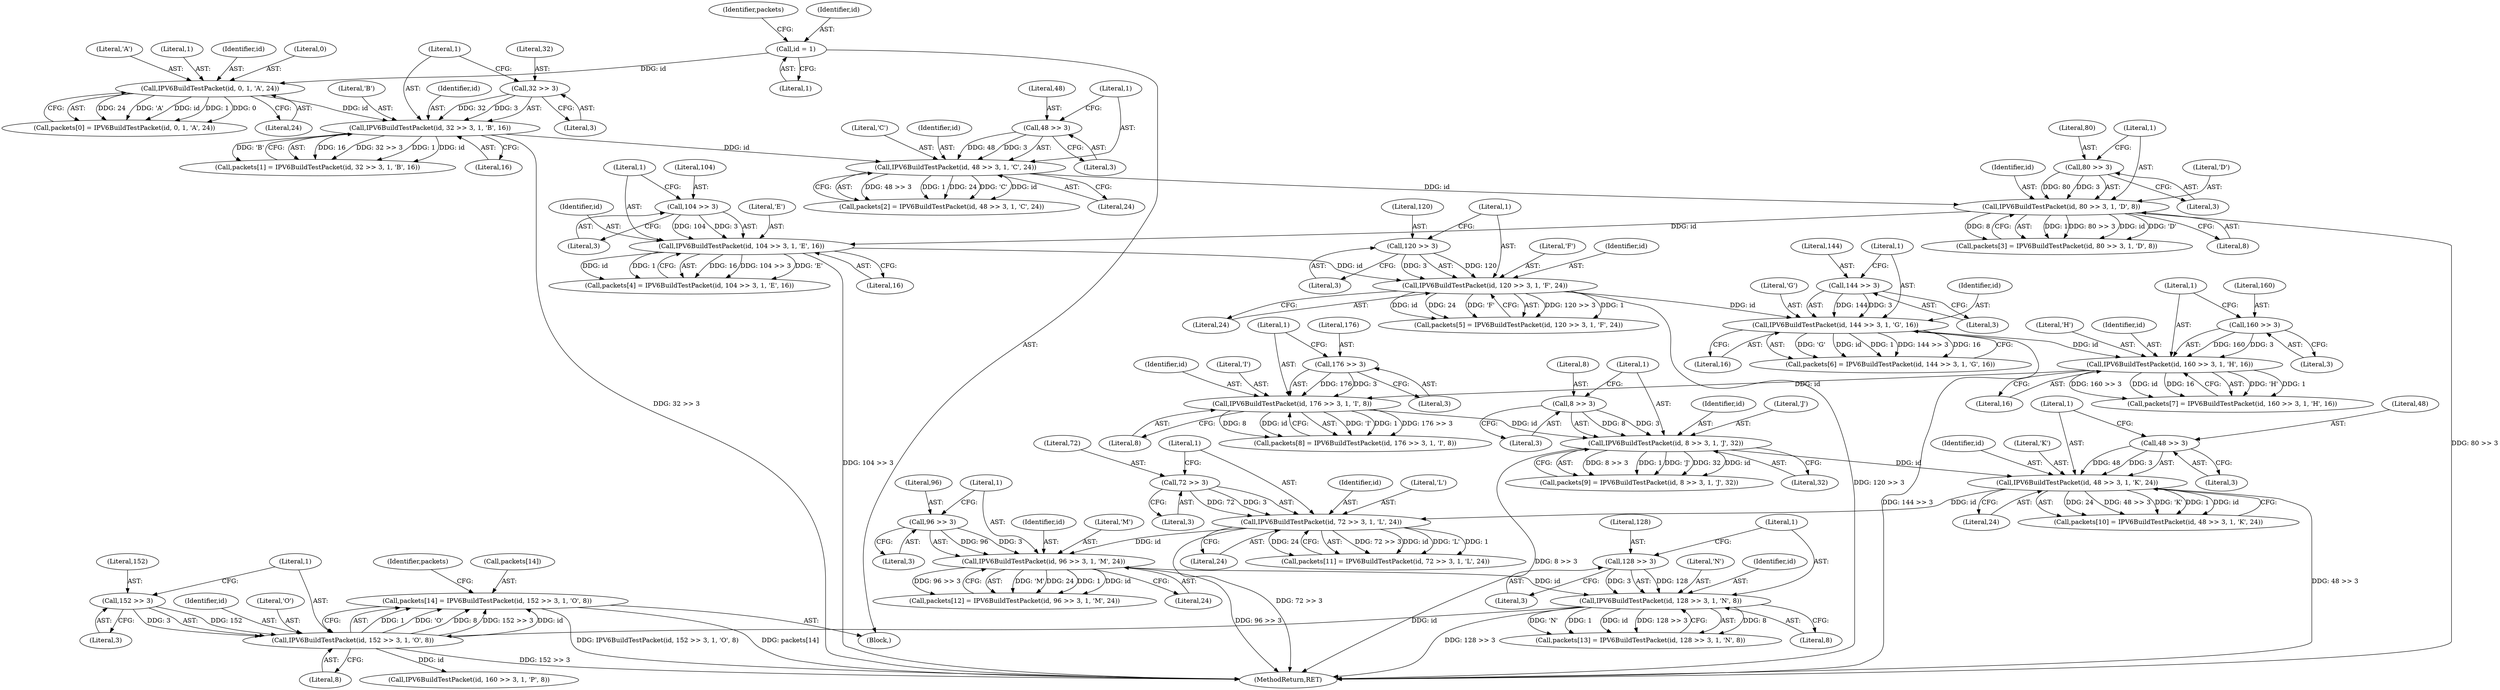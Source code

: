 digraph "0_suricata_4a04f814b15762eb446a5ead4d69d021512df6f8_14@array" {
"1000310" [label="(Call,packets[14] = IPV6BuildTestPacket(id, 152 >> 3, 1, 'O', 8))"];
"1000314" [label="(Call,IPV6BuildTestPacket(id, 152 >> 3, 1, 'O', 8))"];
"1000302" [label="(Call,IPV6BuildTestPacket(id, 128 >> 3, 1, 'N', 8))"];
"1000290" [label="(Call,IPV6BuildTestPacket(id, 96 >> 3, 1, 'M', 24))"];
"1000278" [label="(Call,IPV6BuildTestPacket(id, 72 >> 3, 1, 'L', 24))"];
"1000266" [label="(Call,IPV6BuildTestPacket(id, 48 >> 3, 1, 'K', 24))"];
"1000254" [label="(Call,IPV6BuildTestPacket(id, 8 >> 3, 1, 'J', 32))"];
"1000242" [label="(Call,IPV6BuildTestPacket(id, 176 >> 3, 1, 'I', 8))"];
"1000230" [label="(Call,IPV6BuildTestPacket(id, 160 >> 3, 1, 'H', 16))"];
"1000218" [label="(Call,IPV6BuildTestPacket(id, 144 >> 3, 1, 'G', 16))"];
"1000206" [label="(Call,IPV6BuildTestPacket(id, 120 >> 3, 1, 'F', 24))"];
"1000194" [label="(Call,IPV6BuildTestPacket(id, 104 >> 3, 1, 'E', 16))"];
"1000182" [label="(Call,IPV6BuildTestPacket(id, 80 >> 3, 1, 'D', 8))"];
"1000170" [label="(Call,IPV6BuildTestPacket(id, 48 >> 3, 1, 'C', 24))"];
"1000158" [label="(Call,IPV6BuildTestPacket(id, 32 >> 3, 1, 'B', 16))"];
"1000148" [label="(Call,IPV6BuildTestPacket(id, 0, 1, 'A', 24))"];
"1000135" [label="(Call,id = 1)"];
"1000160" [label="(Call,32 >> 3)"];
"1000172" [label="(Call,48 >> 3)"];
"1000184" [label="(Call,80 >> 3)"];
"1000196" [label="(Call,104 >> 3)"];
"1000208" [label="(Call,120 >> 3)"];
"1000220" [label="(Call,144 >> 3)"];
"1000232" [label="(Call,160 >> 3)"];
"1000244" [label="(Call,176 >> 3)"];
"1000256" [label="(Call,8 >> 3)"];
"1000268" [label="(Call,48 >> 3)"];
"1000280" [label="(Call,72 >> 3)"];
"1000292" [label="(Call,96 >> 3)"];
"1000304" [label="(Call,128 >> 3)"];
"1000316" [label="(Call,152 >> 3)"];
"1000283" [label="(Literal,1)"];
"1000224" [label="(Literal,'G')"];
"1000177" [label="(Literal,24)"];
"1000226" [label="(Call,packets[7] = IPV6BuildTestPacket(id, 160 >> 3, 1, 'H', 16))"];
"1000137" [label="(Literal,1)"];
"1000279" [label="(Identifier,id)"];
"1000166" [label="(Call,packets[2] = IPV6BuildTestPacket(id, 48 >> 3, 1, 'C', 24))"];
"1000257" [label="(Literal,8)"];
"1000187" [label="(Literal,1)"];
"1000250" [label="(Call,packets[9] = IPV6BuildTestPacket(id, 8 >> 3, 1, 'J', 32))"];
"1000272" [label="(Literal,'K')"];
"1000127" [label="(Block,)"];
"1000183" [label="(Identifier,id)"];
"1000201" [label="(Literal,16)"];
"1000302" [label="(Call,IPV6BuildTestPacket(id, 128 >> 3, 1, 'N', 8))"];
"1000213" [label="(Literal,24)"];
"1000233" [label="(Literal,160)"];
"1000135" [label="(Call,id = 1)"];
"1000260" [label="(Literal,'J')"];
"1000175" [label="(Literal,1)"];
"1000298" [label="(Call,packets[13] = IPV6BuildTestPacket(id, 128 >> 3, 1, 'N', 8))"];
"1000297" [label="(Literal,24)"];
"1000268" [label="(Call,48 >> 3)"];
"1000225" [label="(Literal,16)"];
"1000308" [label="(Literal,'N')"];
"1000188" [label="(Literal,'D')"];
"1000172" [label="(Call,48 >> 3)"];
"1000246" [label="(Literal,3)"];
"1000316" [label="(Call,152 >> 3)"];
"1000222" [label="(Literal,3)"];
"1000270" [label="(Literal,3)"];
"1000185" [label="(Literal,80)"];
"1000199" [label="(Literal,1)"];
"1000165" [label="(Literal,16)"];
"1000209" [label="(Literal,120)"];
"1000173" [label="(Literal,48)"];
"1000258" [label="(Literal,3)"];
"1000194" [label="(Call,IPV6BuildTestPacket(id, 104 >> 3, 1, 'E', 16))"];
"1000324" [label="(Identifier,packets)"];
"1000286" [label="(Call,packets[12] = IPV6BuildTestPacket(id, 96 >> 3, 1, 'M', 24))"];
"1000152" [label="(Literal,'A')"];
"1000212" [label="(Literal,'F')"];
"1000230" [label="(Call,IPV6BuildTestPacket(id, 160 >> 3, 1, 'H', 16))"];
"1000159" [label="(Identifier,id)"];
"1000198" [label="(Literal,3)"];
"1000261" [label="(Literal,32)"];
"1000140" [label="(Identifier,packets)"];
"1000162" [label="(Literal,3)"];
"1000144" [label="(Call,packets[0] = IPV6BuildTestPacket(id, 0, 1, 'A', 24))"];
"1000259" [label="(Literal,1)"];
"1000189" [label="(Literal,8)"];
"1000235" [label="(Literal,1)"];
"1000306" [label="(Literal,3)"];
"1000326" [label="(Call,IPV6BuildTestPacket(id, 160 >> 3, 1, 'P', 8))"];
"1000284" [label="(Literal,'L')"];
"1000242" [label="(Call,IPV6BuildTestPacket(id, 176 >> 3, 1, 'I', 8))"];
"1000245" [label="(Literal,176)"];
"1000282" [label="(Literal,3)"];
"1000148" [label="(Call,IPV6BuildTestPacket(id, 0, 1, 'A', 24))"];
"1000153" [label="(Literal,24)"];
"1000303" [label="(Identifier,id)"];
"1000232" [label="(Call,160 >> 3)"];
"1000154" [label="(Call,packets[1] = IPV6BuildTestPacket(id, 32 >> 3, 1, 'B', 16))"];
"1000305" [label="(Literal,128)"];
"1000151" [label="(Literal,1)"];
"1000190" [label="(Call,packets[4] = IPV6BuildTestPacket(id, 104 >> 3, 1, 'E', 16))"];
"1000161" [label="(Literal,32)"];
"1000267" [label="(Identifier,id)"];
"1000254" [label="(Call,IPV6BuildTestPacket(id, 8 >> 3, 1, 'J', 32))"];
"1000285" [label="(Literal,24)"];
"1000499" [label="(MethodReturn,RET)"];
"1000291" [label="(Identifier,id)"];
"1000200" [label="(Literal,'E')"];
"1000186" [label="(Literal,3)"];
"1000184" [label="(Call,80 >> 3)"];
"1000309" [label="(Literal,8)"];
"1000195" [label="(Identifier,id)"];
"1000314" [label="(Call,IPV6BuildTestPacket(id, 152 >> 3, 1, 'O', 8))"];
"1000292" [label="(Call,96 >> 3)"];
"1000269" [label="(Literal,48)"];
"1000315" [label="(Identifier,id)"];
"1000266" [label="(Call,IPV6BuildTestPacket(id, 48 >> 3, 1, 'K', 24))"];
"1000211" [label="(Literal,1)"];
"1000234" [label="(Literal,3)"];
"1000197" [label="(Literal,104)"];
"1000248" [label="(Literal,'I')"];
"1000244" [label="(Call,176 >> 3)"];
"1000318" [label="(Literal,3)"];
"1000176" [label="(Literal,'C')"];
"1000170" [label="(Call,IPV6BuildTestPacket(id, 48 >> 3, 1, 'C', 24))"];
"1000290" [label="(Call,IPV6BuildTestPacket(id, 96 >> 3, 1, 'M', 24))"];
"1000158" [label="(Call,IPV6BuildTestPacket(id, 32 >> 3, 1, 'B', 16))"];
"1000196" [label="(Call,104 >> 3)"];
"1000271" [label="(Literal,1)"];
"1000163" [label="(Literal,1)"];
"1000238" [label="(Call,packets[8] = IPV6BuildTestPacket(id, 176 >> 3, 1, 'I', 8))"];
"1000149" [label="(Identifier,id)"];
"1000293" [label="(Literal,96)"];
"1000223" [label="(Literal,1)"];
"1000304" [label="(Call,128 >> 3)"];
"1000207" [label="(Identifier,id)"];
"1000262" [label="(Call,packets[10] = IPV6BuildTestPacket(id, 48 >> 3, 1, 'K', 24))"];
"1000320" [label="(Literal,'O')"];
"1000255" [label="(Identifier,id)"];
"1000294" [label="(Literal,3)"];
"1000280" [label="(Call,72 >> 3)"];
"1000321" [label="(Literal,8)"];
"1000220" [label="(Call,144 >> 3)"];
"1000150" [label="(Literal,0)"];
"1000218" [label="(Call,IPV6BuildTestPacket(id, 144 >> 3, 1, 'G', 16))"];
"1000210" [label="(Literal,3)"];
"1000295" [label="(Literal,1)"];
"1000296" [label="(Literal,'M')"];
"1000247" [label="(Literal,1)"];
"1000182" [label="(Call,IPV6BuildTestPacket(id, 80 >> 3, 1, 'D', 8))"];
"1000164" [label="(Literal,'B')"];
"1000174" [label="(Literal,3)"];
"1000256" [label="(Call,8 >> 3)"];
"1000219" [label="(Identifier,id)"];
"1000171" [label="(Identifier,id)"];
"1000311" [label="(Call,packets[14])"];
"1000214" [label="(Call,packets[6] = IPV6BuildTestPacket(id, 144 >> 3, 1, 'G', 16))"];
"1000178" [label="(Call,packets[3] = IPV6BuildTestPacket(id, 80 >> 3, 1, 'D', 8))"];
"1000281" [label="(Literal,72)"];
"1000236" [label="(Literal,'H')"];
"1000249" [label="(Literal,8)"];
"1000273" [label="(Literal,24)"];
"1000231" [label="(Identifier,id)"];
"1000221" [label="(Literal,144)"];
"1000237" [label="(Literal,16)"];
"1000206" [label="(Call,IPV6BuildTestPacket(id, 120 >> 3, 1, 'F', 24))"];
"1000319" [label="(Literal,1)"];
"1000243" [label="(Identifier,id)"];
"1000317" [label="(Literal,152)"];
"1000208" [label="(Call,120 >> 3)"];
"1000278" [label="(Call,IPV6BuildTestPacket(id, 72 >> 3, 1, 'L', 24))"];
"1000307" [label="(Literal,1)"];
"1000160" [label="(Call,32 >> 3)"];
"1000202" [label="(Call,packets[5] = IPV6BuildTestPacket(id, 120 >> 3, 1, 'F', 24))"];
"1000274" [label="(Call,packets[11] = IPV6BuildTestPacket(id, 72 >> 3, 1, 'L', 24))"];
"1000310" [label="(Call,packets[14] = IPV6BuildTestPacket(id, 152 >> 3, 1, 'O', 8))"];
"1000136" [label="(Identifier,id)"];
"1000310" -> "1000127"  [label="AST: "];
"1000310" -> "1000314"  [label="CFG: "];
"1000311" -> "1000310"  [label="AST: "];
"1000314" -> "1000310"  [label="AST: "];
"1000324" -> "1000310"  [label="CFG: "];
"1000310" -> "1000499"  [label="DDG: packets[14]"];
"1000310" -> "1000499"  [label="DDG: IPV6BuildTestPacket(id, 152 >> 3, 1, 'O', 8)"];
"1000314" -> "1000310"  [label="DDG: 1"];
"1000314" -> "1000310"  [label="DDG: 'O'"];
"1000314" -> "1000310"  [label="DDG: 8"];
"1000314" -> "1000310"  [label="DDG: 152 >> 3"];
"1000314" -> "1000310"  [label="DDG: id"];
"1000314" -> "1000321"  [label="CFG: "];
"1000315" -> "1000314"  [label="AST: "];
"1000316" -> "1000314"  [label="AST: "];
"1000319" -> "1000314"  [label="AST: "];
"1000320" -> "1000314"  [label="AST: "];
"1000321" -> "1000314"  [label="AST: "];
"1000314" -> "1000499"  [label="DDG: 152 >> 3"];
"1000302" -> "1000314"  [label="DDG: id"];
"1000316" -> "1000314"  [label="DDG: 152"];
"1000316" -> "1000314"  [label="DDG: 3"];
"1000314" -> "1000326"  [label="DDG: id"];
"1000302" -> "1000298"  [label="AST: "];
"1000302" -> "1000309"  [label="CFG: "];
"1000303" -> "1000302"  [label="AST: "];
"1000304" -> "1000302"  [label="AST: "];
"1000307" -> "1000302"  [label="AST: "];
"1000308" -> "1000302"  [label="AST: "];
"1000309" -> "1000302"  [label="AST: "];
"1000298" -> "1000302"  [label="CFG: "];
"1000302" -> "1000499"  [label="DDG: 128 >> 3"];
"1000302" -> "1000298"  [label="DDG: 8"];
"1000302" -> "1000298"  [label="DDG: 'N'"];
"1000302" -> "1000298"  [label="DDG: 1"];
"1000302" -> "1000298"  [label="DDG: id"];
"1000302" -> "1000298"  [label="DDG: 128 >> 3"];
"1000290" -> "1000302"  [label="DDG: id"];
"1000304" -> "1000302"  [label="DDG: 128"];
"1000304" -> "1000302"  [label="DDG: 3"];
"1000290" -> "1000286"  [label="AST: "];
"1000290" -> "1000297"  [label="CFG: "];
"1000291" -> "1000290"  [label="AST: "];
"1000292" -> "1000290"  [label="AST: "];
"1000295" -> "1000290"  [label="AST: "];
"1000296" -> "1000290"  [label="AST: "];
"1000297" -> "1000290"  [label="AST: "];
"1000286" -> "1000290"  [label="CFG: "];
"1000290" -> "1000499"  [label="DDG: 96 >> 3"];
"1000290" -> "1000286"  [label="DDG: 'M'"];
"1000290" -> "1000286"  [label="DDG: 24"];
"1000290" -> "1000286"  [label="DDG: 1"];
"1000290" -> "1000286"  [label="DDG: id"];
"1000290" -> "1000286"  [label="DDG: 96 >> 3"];
"1000278" -> "1000290"  [label="DDG: id"];
"1000292" -> "1000290"  [label="DDG: 96"];
"1000292" -> "1000290"  [label="DDG: 3"];
"1000278" -> "1000274"  [label="AST: "];
"1000278" -> "1000285"  [label="CFG: "];
"1000279" -> "1000278"  [label="AST: "];
"1000280" -> "1000278"  [label="AST: "];
"1000283" -> "1000278"  [label="AST: "];
"1000284" -> "1000278"  [label="AST: "];
"1000285" -> "1000278"  [label="AST: "];
"1000274" -> "1000278"  [label="CFG: "];
"1000278" -> "1000499"  [label="DDG: 72 >> 3"];
"1000278" -> "1000274"  [label="DDG: 72 >> 3"];
"1000278" -> "1000274"  [label="DDG: id"];
"1000278" -> "1000274"  [label="DDG: 'L'"];
"1000278" -> "1000274"  [label="DDG: 1"];
"1000278" -> "1000274"  [label="DDG: 24"];
"1000266" -> "1000278"  [label="DDG: id"];
"1000280" -> "1000278"  [label="DDG: 72"];
"1000280" -> "1000278"  [label="DDG: 3"];
"1000266" -> "1000262"  [label="AST: "];
"1000266" -> "1000273"  [label="CFG: "];
"1000267" -> "1000266"  [label="AST: "];
"1000268" -> "1000266"  [label="AST: "];
"1000271" -> "1000266"  [label="AST: "];
"1000272" -> "1000266"  [label="AST: "];
"1000273" -> "1000266"  [label="AST: "];
"1000262" -> "1000266"  [label="CFG: "];
"1000266" -> "1000499"  [label="DDG: 48 >> 3"];
"1000266" -> "1000262"  [label="DDG: 24"];
"1000266" -> "1000262"  [label="DDG: 48 >> 3"];
"1000266" -> "1000262"  [label="DDG: 'K'"];
"1000266" -> "1000262"  [label="DDG: 1"];
"1000266" -> "1000262"  [label="DDG: id"];
"1000254" -> "1000266"  [label="DDG: id"];
"1000268" -> "1000266"  [label="DDG: 48"];
"1000268" -> "1000266"  [label="DDG: 3"];
"1000254" -> "1000250"  [label="AST: "];
"1000254" -> "1000261"  [label="CFG: "];
"1000255" -> "1000254"  [label="AST: "];
"1000256" -> "1000254"  [label="AST: "];
"1000259" -> "1000254"  [label="AST: "];
"1000260" -> "1000254"  [label="AST: "];
"1000261" -> "1000254"  [label="AST: "];
"1000250" -> "1000254"  [label="CFG: "];
"1000254" -> "1000499"  [label="DDG: 8 >> 3"];
"1000254" -> "1000250"  [label="DDG: 8 >> 3"];
"1000254" -> "1000250"  [label="DDG: 1"];
"1000254" -> "1000250"  [label="DDG: 'J'"];
"1000254" -> "1000250"  [label="DDG: 32"];
"1000254" -> "1000250"  [label="DDG: id"];
"1000242" -> "1000254"  [label="DDG: id"];
"1000256" -> "1000254"  [label="DDG: 8"];
"1000256" -> "1000254"  [label="DDG: 3"];
"1000242" -> "1000238"  [label="AST: "];
"1000242" -> "1000249"  [label="CFG: "];
"1000243" -> "1000242"  [label="AST: "];
"1000244" -> "1000242"  [label="AST: "];
"1000247" -> "1000242"  [label="AST: "];
"1000248" -> "1000242"  [label="AST: "];
"1000249" -> "1000242"  [label="AST: "];
"1000238" -> "1000242"  [label="CFG: "];
"1000242" -> "1000238"  [label="DDG: 'I'"];
"1000242" -> "1000238"  [label="DDG: 1"];
"1000242" -> "1000238"  [label="DDG: 176 >> 3"];
"1000242" -> "1000238"  [label="DDG: 8"];
"1000242" -> "1000238"  [label="DDG: id"];
"1000230" -> "1000242"  [label="DDG: id"];
"1000244" -> "1000242"  [label="DDG: 176"];
"1000244" -> "1000242"  [label="DDG: 3"];
"1000230" -> "1000226"  [label="AST: "];
"1000230" -> "1000237"  [label="CFG: "];
"1000231" -> "1000230"  [label="AST: "];
"1000232" -> "1000230"  [label="AST: "];
"1000235" -> "1000230"  [label="AST: "];
"1000236" -> "1000230"  [label="AST: "];
"1000237" -> "1000230"  [label="AST: "];
"1000226" -> "1000230"  [label="CFG: "];
"1000230" -> "1000226"  [label="DDG: 'H'"];
"1000230" -> "1000226"  [label="DDG: 1"];
"1000230" -> "1000226"  [label="DDG: 160 >> 3"];
"1000230" -> "1000226"  [label="DDG: id"];
"1000230" -> "1000226"  [label="DDG: 16"];
"1000218" -> "1000230"  [label="DDG: id"];
"1000232" -> "1000230"  [label="DDG: 160"];
"1000232" -> "1000230"  [label="DDG: 3"];
"1000218" -> "1000214"  [label="AST: "];
"1000218" -> "1000225"  [label="CFG: "];
"1000219" -> "1000218"  [label="AST: "];
"1000220" -> "1000218"  [label="AST: "];
"1000223" -> "1000218"  [label="AST: "];
"1000224" -> "1000218"  [label="AST: "];
"1000225" -> "1000218"  [label="AST: "];
"1000214" -> "1000218"  [label="CFG: "];
"1000218" -> "1000499"  [label="DDG: 144 >> 3"];
"1000218" -> "1000214"  [label="DDG: 'G'"];
"1000218" -> "1000214"  [label="DDG: id"];
"1000218" -> "1000214"  [label="DDG: 1"];
"1000218" -> "1000214"  [label="DDG: 144 >> 3"];
"1000218" -> "1000214"  [label="DDG: 16"];
"1000206" -> "1000218"  [label="DDG: id"];
"1000220" -> "1000218"  [label="DDG: 144"];
"1000220" -> "1000218"  [label="DDG: 3"];
"1000206" -> "1000202"  [label="AST: "];
"1000206" -> "1000213"  [label="CFG: "];
"1000207" -> "1000206"  [label="AST: "];
"1000208" -> "1000206"  [label="AST: "];
"1000211" -> "1000206"  [label="AST: "];
"1000212" -> "1000206"  [label="AST: "];
"1000213" -> "1000206"  [label="AST: "];
"1000202" -> "1000206"  [label="CFG: "];
"1000206" -> "1000499"  [label="DDG: 120 >> 3"];
"1000206" -> "1000202"  [label="DDG: 120 >> 3"];
"1000206" -> "1000202"  [label="DDG: 1"];
"1000206" -> "1000202"  [label="DDG: id"];
"1000206" -> "1000202"  [label="DDG: 24"];
"1000206" -> "1000202"  [label="DDG: 'F'"];
"1000194" -> "1000206"  [label="DDG: id"];
"1000208" -> "1000206"  [label="DDG: 120"];
"1000208" -> "1000206"  [label="DDG: 3"];
"1000194" -> "1000190"  [label="AST: "];
"1000194" -> "1000201"  [label="CFG: "];
"1000195" -> "1000194"  [label="AST: "];
"1000196" -> "1000194"  [label="AST: "];
"1000199" -> "1000194"  [label="AST: "];
"1000200" -> "1000194"  [label="AST: "];
"1000201" -> "1000194"  [label="AST: "];
"1000190" -> "1000194"  [label="CFG: "];
"1000194" -> "1000499"  [label="DDG: 104 >> 3"];
"1000194" -> "1000190"  [label="DDG: 16"];
"1000194" -> "1000190"  [label="DDG: 104 >> 3"];
"1000194" -> "1000190"  [label="DDG: 'E'"];
"1000194" -> "1000190"  [label="DDG: id"];
"1000194" -> "1000190"  [label="DDG: 1"];
"1000182" -> "1000194"  [label="DDG: id"];
"1000196" -> "1000194"  [label="DDG: 104"];
"1000196" -> "1000194"  [label="DDG: 3"];
"1000182" -> "1000178"  [label="AST: "];
"1000182" -> "1000189"  [label="CFG: "];
"1000183" -> "1000182"  [label="AST: "];
"1000184" -> "1000182"  [label="AST: "];
"1000187" -> "1000182"  [label="AST: "];
"1000188" -> "1000182"  [label="AST: "];
"1000189" -> "1000182"  [label="AST: "];
"1000178" -> "1000182"  [label="CFG: "];
"1000182" -> "1000499"  [label="DDG: 80 >> 3"];
"1000182" -> "1000178"  [label="DDG: 1"];
"1000182" -> "1000178"  [label="DDG: 80 >> 3"];
"1000182" -> "1000178"  [label="DDG: id"];
"1000182" -> "1000178"  [label="DDG: 'D'"];
"1000182" -> "1000178"  [label="DDG: 8"];
"1000170" -> "1000182"  [label="DDG: id"];
"1000184" -> "1000182"  [label="DDG: 80"];
"1000184" -> "1000182"  [label="DDG: 3"];
"1000170" -> "1000166"  [label="AST: "];
"1000170" -> "1000177"  [label="CFG: "];
"1000171" -> "1000170"  [label="AST: "];
"1000172" -> "1000170"  [label="AST: "];
"1000175" -> "1000170"  [label="AST: "];
"1000176" -> "1000170"  [label="AST: "];
"1000177" -> "1000170"  [label="AST: "];
"1000166" -> "1000170"  [label="CFG: "];
"1000170" -> "1000166"  [label="DDG: 48 >> 3"];
"1000170" -> "1000166"  [label="DDG: 1"];
"1000170" -> "1000166"  [label="DDG: 24"];
"1000170" -> "1000166"  [label="DDG: 'C'"];
"1000170" -> "1000166"  [label="DDG: id"];
"1000158" -> "1000170"  [label="DDG: id"];
"1000172" -> "1000170"  [label="DDG: 48"];
"1000172" -> "1000170"  [label="DDG: 3"];
"1000158" -> "1000154"  [label="AST: "];
"1000158" -> "1000165"  [label="CFG: "];
"1000159" -> "1000158"  [label="AST: "];
"1000160" -> "1000158"  [label="AST: "];
"1000163" -> "1000158"  [label="AST: "];
"1000164" -> "1000158"  [label="AST: "];
"1000165" -> "1000158"  [label="AST: "];
"1000154" -> "1000158"  [label="CFG: "];
"1000158" -> "1000499"  [label="DDG: 32 >> 3"];
"1000158" -> "1000154"  [label="DDG: 16"];
"1000158" -> "1000154"  [label="DDG: 32 >> 3"];
"1000158" -> "1000154"  [label="DDG: 1"];
"1000158" -> "1000154"  [label="DDG: id"];
"1000158" -> "1000154"  [label="DDG: 'B'"];
"1000148" -> "1000158"  [label="DDG: id"];
"1000160" -> "1000158"  [label="DDG: 32"];
"1000160" -> "1000158"  [label="DDG: 3"];
"1000148" -> "1000144"  [label="AST: "];
"1000148" -> "1000153"  [label="CFG: "];
"1000149" -> "1000148"  [label="AST: "];
"1000150" -> "1000148"  [label="AST: "];
"1000151" -> "1000148"  [label="AST: "];
"1000152" -> "1000148"  [label="AST: "];
"1000153" -> "1000148"  [label="AST: "];
"1000144" -> "1000148"  [label="CFG: "];
"1000148" -> "1000144"  [label="DDG: 24"];
"1000148" -> "1000144"  [label="DDG: 'A'"];
"1000148" -> "1000144"  [label="DDG: id"];
"1000148" -> "1000144"  [label="DDG: 1"];
"1000148" -> "1000144"  [label="DDG: 0"];
"1000135" -> "1000148"  [label="DDG: id"];
"1000135" -> "1000127"  [label="AST: "];
"1000135" -> "1000137"  [label="CFG: "];
"1000136" -> "1000135"  [label="AST: "];
"1000137" -> "1000135"  [label="AST: "];
"1000140" -> "1000135"  [label="CFG: "];
"1000160" -> "1000162"  [label="CFG: "];
"1000161" -> "1000160"  [label="AST: "];
"1000162" -> "1000160"  [label="AST: "];
"1000163" -> "1000160"  [label="CFG: "];
"1000172" -> "1000174"  [label="CFG: "];
"1000173" -> "1000172"  [label="AST: "];
"1000174" -> "1000172"  [label="AST: "];
"1000175" -> "1000172"  [label="CFG: "];
"1000184" -> "1000186"  [label="CFG: "];
"1000185" -> "1000184"  [label="AST: "];
"1000186" -> "1000184"  [label="AST: "];
"1000187" -> "1000184"  [label="CFG: "];
"1000196" -> "1000198"  [label="CFG: "];
"1000197" -> "1000196"  [label="AST: "];
"1000198" -> "1000196"  [label="AST: "];
"1000199" -> "1000196"  [label="CFG: "];
"1000208" -> "1000210"  [label="CFG: "];
"1000209" -> "1000208"  [label="AST: "];
"1000210" -> "1000208"  [label="AST: "];
"1000211" -> "1000208"  [label="CFG: "];
"1000220" -> "1000222"  [label="CFG: "];
"1000221" -> "1000220"  [label="AST: "];
"1000222" -> "1000220"  [label="AST: "];
"1000223" -> "1000220"  [label="CFG: "];
"1000232" -> "1000234"  [label="CFG: "];
"1000233" -> "1000232"  [label="AST: "];
"1000234" -> "1000232"  [label="AST: "];
"1000235" -> "1000232"  [label="CFG: "];
"1000244" -> "1000246"  [label="CFG: "];
"1000245" -> "1000244"  [label="AST: "];
"1000246" -> "1000244"  [label="AST: "];
"1000247" -> "1000244"  [label="CFG: "];
"1000256" -> "1000258"  [label="CFG: "];
"1000257" -> "1000256"  [label="AST: "];
"1000258" -> "1000256"  [label="AST: "];
"1000259" -> "1000256"  [label="CFG: "];
"1000268" -> "1000270"  [label="CFG: "];
"1000269" -> "1000268"  [label="AST: "];
"1000270" -> "1000268"  [label="AST: "];
"1000271" -> "1000268"  [label="CFG: "];
"1000280" -> "1000282"  [label="CFG: "];
"1000281" -> "1000280"  [label="AST: "];
"1000282" -> "1000280"  [label="AST: "];
"1000283" -> "1000280"  [label="CFG: "];
"1000292" -> "1000294"  [label="CFG: "];
"1000293" -> "1000292"  [label="AST: "];
"1000294" -> "1000292"  [label="AST: "];
"1000295" -> "1000292"  [label="CFG: "];
"1000304" -> "1000306"  [label="CFG: "];
"1000305" -> "1000304"  [label="AST: "];
"1000306" -> "1000304"  [label="AST: "];
"1000307" -> "1000304"  [label="CFG: "];
"1000316" -> "1000318"  [label="CFG: "];
"1000317" -> "1000316"  [label="AST: "];
"1000318" -> "1000316"  [label="AST: "];
"1000319" -> "1000316"  [label="CFG: "];
}
